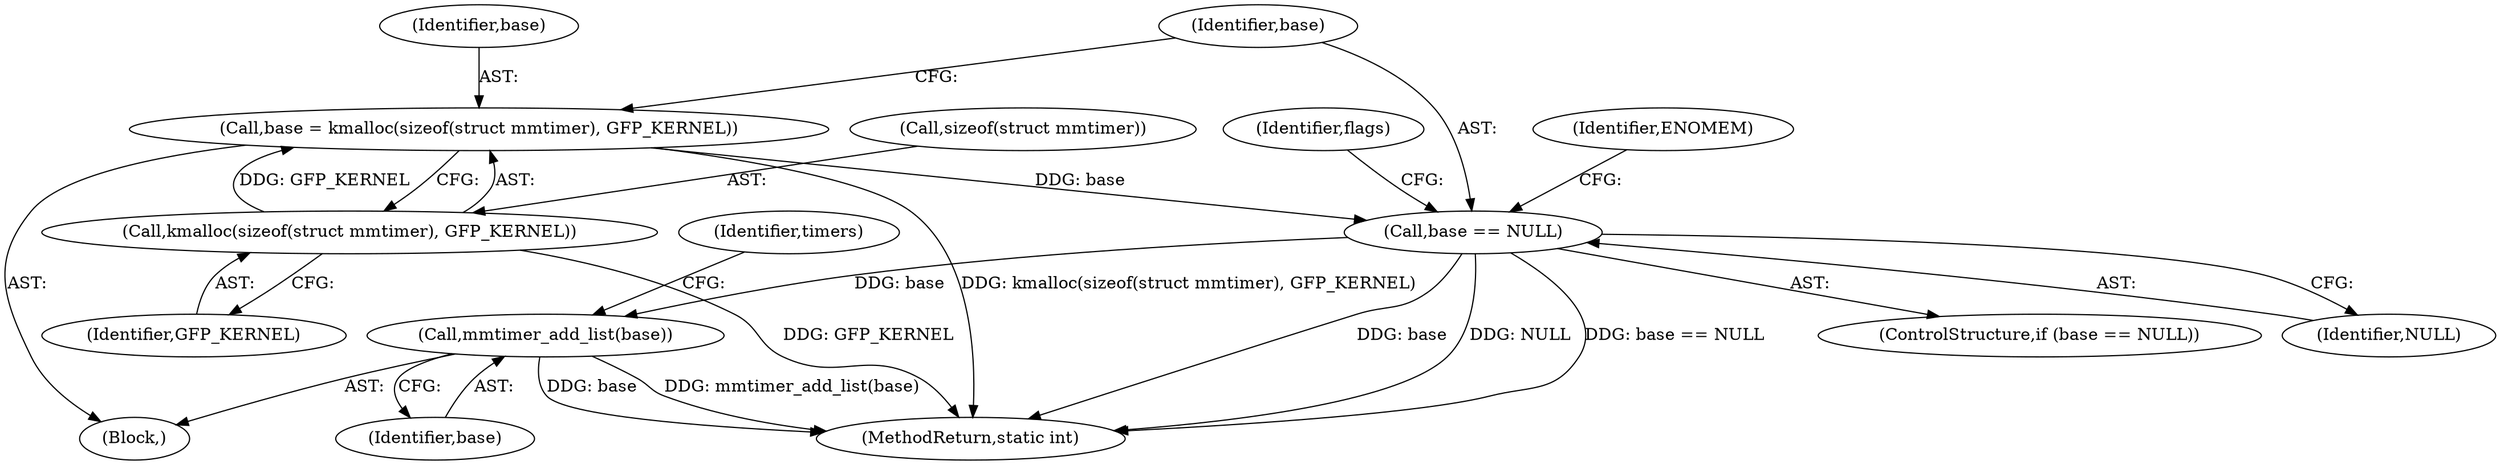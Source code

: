 digraph "0_linux_f8bd2258e2d520dff28c855658bd24bdafb5102d_3@API" {
"1000152" [label="(Call,base = kmalloc(sizeof(struct mmtimer), GFP_KERNEL))"];
"1000154" [label="(Call,kmalloc(sizeof(struct mmtimer), GFP_KERNEL))"];
"1000159" [label="(Call,base == NULL)"];
"1000277" [label="(Call,mmtimer_add_list(base))"];
"1000154" [label="(Call,kmalloc(sizeof(struct mmtimer), GFP_KERNEL))"];
"1000278" [label="(Identifier,base)"];
"1000153" [label="(Identifier,base)"];
"1000157" [label="(Identifier,GFP_KERNEL)"];
"1000155" [label="(Call,sizeof(struct mmtimer))"];
"1000283" [label="(Identifier,timers)"];
"1000152" [label="(Call,base = kmalloc(sizeof(struct mmtimer), GFP_KERNEL))"];
"1000114" [label="(Block,)"];
"1000159" [label="(Call,base == NULL)"];
"1000277" [label="(Call,mmtimer_add_list(base))"];
"1000158" [label="(ControlStructure,if (base == NULL))"];
"1000161" [label="(Identifier,NULL)"];
"1000164" [label="(Identifier,ENOMEM)"];
"1000160" [label="(Identifier,base)"];
"1000318" [label="(MethodReturn,static int)"];
"1000167" [label="(Identifier,flags)"];
"1000152" -> "1000114"  [label="AST: "];
"1000152" -> "1000154"  [label="CFG: "];
"1000153" -> "1000152"  [label="AST: "];
"1000154" -> "1000152"  [label="AST: "];
"1000160" -> "1000152"  [label="CFG: "];
"1000152" -> "1000318"  [label="DDG: kmalloc(sizeof(struct mmtimer), GFP_KERNEL)"];
"1000154" -> "1000152"  [label="DDG: GFP_KERNEL"];
"1000152" -> "1000159"  [label="DDG: base"];
"1000154" -> "1000157"  [label="CFG: "];
"1000155" -> "1000154"  [label="AST: "];
"1000157" -> "1000154"  [label="AST: "];
"1000154" -> "1000318"  [label="DDG: GFP_KERNEL"];
"1000159" -> "1000158"  [label="AST: "];
"1000159" -> "1000161"  [label="CFG: "];
"1000160" -> "1000159"  [label="AST: "];
"1000161" -> "1000159"  [label="AST: "];
"1000164" -> "1000159"  [label="CFG: "];
"1000167" -> "1000159"  [label="CFG: "];
"1000159" -> "1000318"  [label="DDG: base == NULL"];
"1000159" -> "1000318"  [label="DDG: base"];
"1000159" -> "1000318"  [label="DDG: NULL"];
"1000159" -> "1000277"  [label="DDG: base"];
"1000277" -> "1000114"  [label="AST: "];
"1000277" -> "1000278"  [label="CFG: "];
"1000278" -> "1000277"  [label="AST: "];
"1000283" -> "1000277"  [label="CFG: "];
"1000277" -> "1000318"  [label="DDG: base"];
"1000277" -> "1000318"  [label="DDG: mmtimer_add_list(base)"];
}
